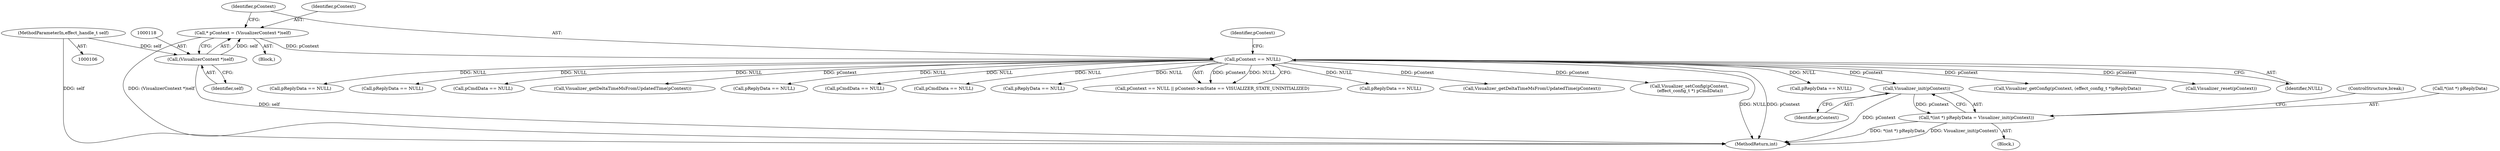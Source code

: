 digraph "0_Android_557bd7bfe6c4895faee09e46fc9b5304a956c8b7@pointer" {
"1000162" [label="(Call,Visualizer_init(pContext))"];
"1000123" [label="(Call,pContext == NULL)"];
"1000115" [label="(Call,* pContext = (VisualizerContext *)self)"];
"1000117" [label="(Call,(VisualizerContext *)self)"];
"1000107" [label="(MethodParameterIn,effect_handle_t self)"];
"1000157" [label="(Call,*(int *) pReplyData = Visualizer_init(pContext))"];
"1000223" [label="(Call,Visualizer_getConfig(pContext, (effect_config_t *)pReplyData))"];
"1000230" [label="(Call,Visualizer_reset(pContext))"];
"1000125" [label="(Identifier,NULL)"];
"1000163" [label="(Identifier,pContext)"];
"1000119" [label="(Identifier,self)"];
"1000236" [label="(Call,pReplyData == NULL)"];
"1000880" [label="(Call,pReplyData == NULL)"];
"1000115" [label="(Call,* pContext = (VisualizerContext *)self)"];
"1000323" [label="(Call,pCmdData == NULL)"];
"1000117" [label="(Call,(VisualizerContext *)self)"];
"1000123" [label="(Call,pContext == NULL)"];
"1000925" [label="(Call,Visualizer_getDeltaTimeMsFromUpdatedTime(pContext))"];
"1000137" [label="(Block,)"];
"1000279" [label="(Call,pReplyData == NULL)"];
"1000113" [label="(Block,)"];
"1000168" [label="(Call,pCmdData == NULL)"];
"1000498" [label="(Call,pCmdData == NULL)"];
"1000164" [label="(ControlStructure,break;)"];
"1000698" [label="(Call,pReplyData == NULL)"];
"1000162" [label="(Call,Visualizer_init(pContext))"];
"1000124" [label="(Identifier,pContext)"];
"1000107" [label="(MethodParameterIn,effect_handle_t self)"];
"1000122" [label="(Call,pContext == NULL || pContext->mState == VISUALIZER_STATE_UNINITIALIZED)"];
"1000207" [label="(Call,pReplyData == NULL)"];
"1000116" [label="(Identifier,pContext)"];
"1000723" [label="(Call,Visualizer_getDeltaTimeMsFromUpdatedTime(pContext))"];
"1000198" [label="(Call,Visualizer_setConfig(pContext,\n (effect_config_t *) pCmdData))"];
"1000158" [label="(Call,*(int *) pReplyData)"];
"1001120" [label="(MethodReturn,int)"];
"1000141" [label="(Call,pReplyData == NULL)"];
"1000157" [label="(Call,*(int *) pReplyData = Visualizer_init(pContext))"];
"1000128" [label="(Identifier,pContext)"];
"1000162" -> "1000157"  [label="AST: "];
"1000162" -> "1000163"  [label="CFG: "];
"1000163" -> "1000162"  [label="AST: "];
"1000157" -> "1000162"  [label="CFG: "];
"1000162" -> "1001120"  [label="DDG: pContext"];
"1000162" -> "1000157"  [label="DDG: pContext"];
"1000123" -> "1000162"  [label="DDG: pContext"];
"1000123" -> "1000122"  [label="AST: "];
"1000123" -> "1000125"  [label="CFG: "];
"1000124" -> "1000123"  [label="AST: "];
"1000125" -> "1000123"  [label="AST: "];
"1000128" -> "1000123"  [label="CFG: "];
"1000122" -> "1000123"  [label="CFG: "];
"1000123" -> "1001120"  [label="DDG: NULL"];
"1000123" -> "1001120"  [label="DDG: pContext"];
"1000123" -> "1000122"  [label="DDG: pContext"];
"1000123" -> "1000122"  [label="DDG: NULL"];
"1000115" -> "1000123"  [label="DDG: pContext"];
"1000123" -> "1000141"  [label="DDG: NULL"];
"1000123" -> "1000168"  [label="DDG: NULL"];
"1000123" -> "1000198"  [label="DDG: pContext"];
"1000123" -> "1000207"  [label="DDG: NULL"];
"1000123" -> "1000223"  [label="DDG: pContext"];
"1000123" -> "1000230"  [label="DDG: pContext"];
"1000123" -> "1000236"  [label="DDG: NULL"];
"1000123" -> "1000279"  [label="DDG: NULL"];
"1000123" -> "1000323"  [label="DDG: NULL"];
"1000123" -> "1000498"  [label="DDG: NULL"];
"1000123" -> "1000698"  [label="DDG: NULL"];
"1000123" -> "1000723"  [label="DDG: pContext"];
"1000123" -> "1000880"  [label="DDG: NULL"];
"1000123" -> "1000925"  [label="DDG: pContext"];
"1000115" -> "1000113"  [label="AST: "];
"1000115" -> "1000117"  [label="CFG: "];
"1000116" -> "1000115"  [label="AST: "];
"1000117" -> "1000115"  [label="AST: "];
"1000124" -> "1000115"  [label="CFG: "];
"1000115" -> "1001120"  [label="DDG: (VisualizerContext *)self"];
"1000117" -> "1000115"  [label="DDG: self"];
"1000117" -> "1000119"  [label="CFG: "];
"1000118" -> "1000117"  [label="AST: "];
"1000119" -> "1000117"  [label="AST: "];
"1000117" -> "1001120"  [label="DDG: self"];
"1000107" -> "1000117"  [label="DDG: self"];
"1000107" -> "1000106"  [label="AST: "];
"1000107" -> "1001120"  [label="DDG: self"];
"1000157" -> "1000137"  [label="AST: "];
"1000158" -> "1000157"  [label="AST: "];
"1000164" -> "1000157"  [label="CFG: "];
"1000157" -> "1001120"  [label="DDG: *(int *) pReplyData"];
"1000157" -> "1001120"  [label="DDG: Visualizer_init(pContext)"];
}
